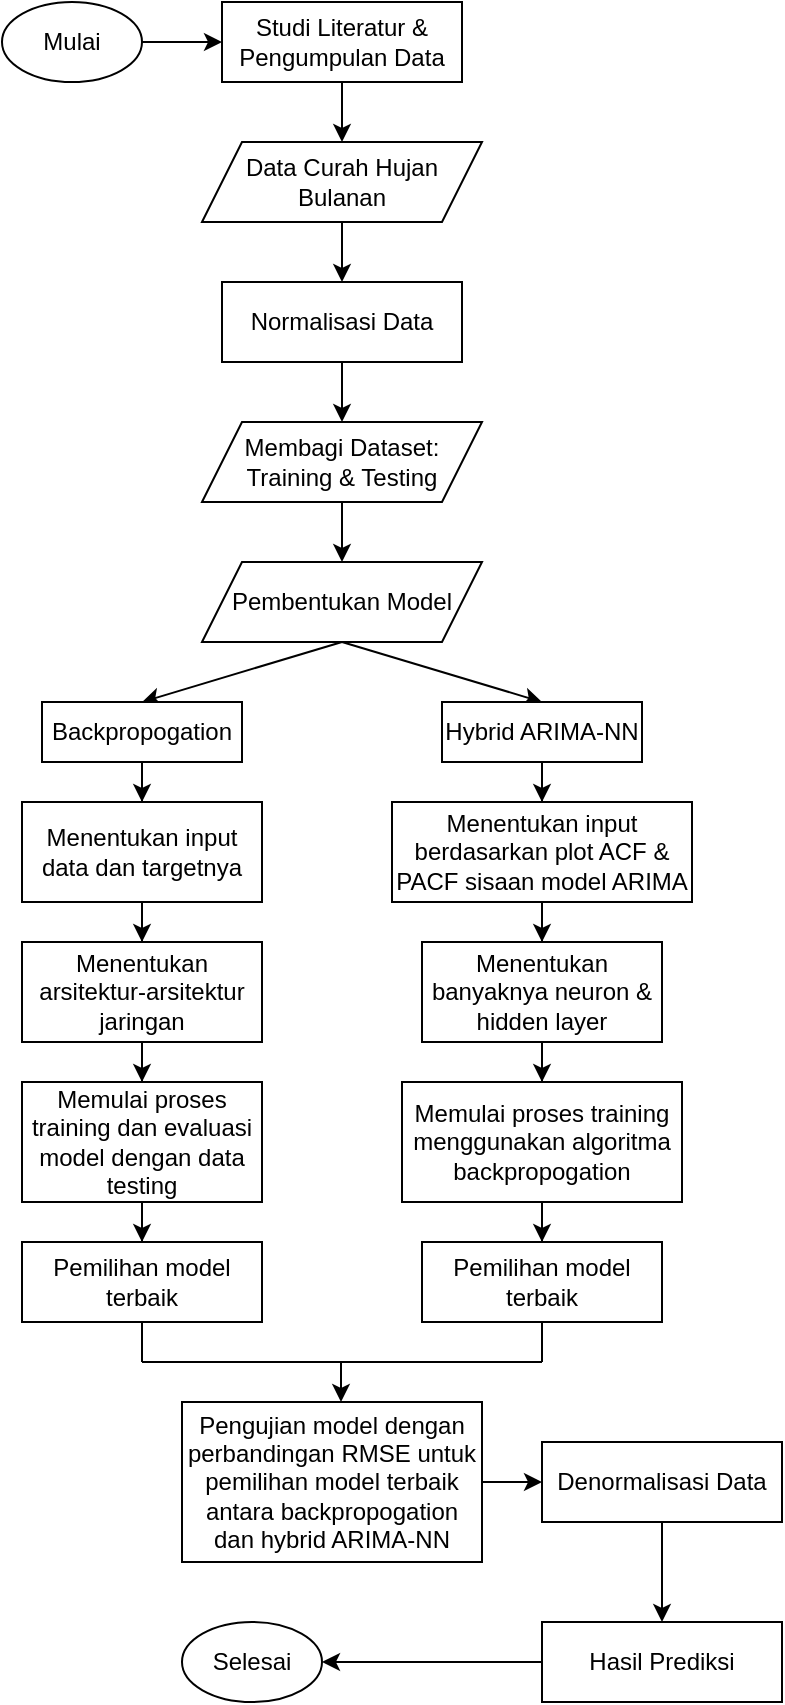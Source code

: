 <mxfile version="22.0.3" type="github">
  <diagram name="Page-1" id="DsUL0noZNsmAsYyQ-pAR">
    <mxGraphModel dx="524" dy="540" grid="1" gridSize="10" guides="1" tooltips="1" connect="1" arrows="1" fold="1" page="1" pageScale="1" pageWidth="850" pageHeight="1100" background="none" math="0" shadow="0">
      <root>
        <mxCell id="0" />
        <mxCell id="1" parent="0" />
        <mxCell id="wIZgRPWp3AArt2Sw6dx9-3" value="" style="edgeStyle=orthogonalEdgeStyle;rounded=0;orthogonalLoop=1;jettySize=auto;html=1;" parent="1" source="wIZgRPWp3AArt2Sw6dx9-1" target="wIZgRPWp3AArt2Sw6dx9-2" edge="1">
          <mxGeometry relative="1" as="geometry" />
        </mxCell>
        <mxCell id="wIZgRPWp3AArt2Sw6dx9-1" value="Mulai" style="ellipse;whiteSpace=wrap;html=1;" parent="1" vertex="1">
          <mxGeometry x="50" y="60" width="70" height="40" as="geometry" />
        </mxCell>
        <mxCell id="wIZgRPWp3AArt2Sw6dx9-5" value="" style="edgeStyle=orthogonalEdgeStyle;rounded=0;orthogonalLoop=1;jettySize=auto;html=1;" parent="1" source="wIZgRPWp3AArt2Sw6dx9-2" target="wIZgRPWp3AArt2Sw6dx9-4" edge="1">
          <mxGeometry relative="1" as="geometry" />
        </mxCell>
        <mxCell id="wIZgRPWp3AArt2Sw6dx9-2" value="Studi Literatur &amp;amp; Pengumpulan Data" style="whiteSpace=wrap;html=1;" parent="1" vertex="1">
          <mxGeometry x="160" y="60" width="120" height="40" as="geometry" />
        </mxCell>
        <mxCell id="wIZgRPWp3AArt2Sw6dx9-7" value="" style="edgeStyle=orthogonalEdgeStyle;rounded=0;orthogonalLoop=1;jettySize=auto;html=1;" parent="1" source="wIZgRPWp3AArt2Sw6dx9-4" target="wIZgRPWp3AArt2Sw6dx9-6" edge="1">
          <mxGeometry relative="1" as="geometry" />
        </mxCell>
        <mxCell id="wIZgRPWp3AArt2Sw6dx9-4" value="Data Curah Hujan Bulanan" style="shape=parallelogram;perimeter=parallelogramPerimeter;whiteSpace=wrap;html=1;fixedSize=1;" parent="1" vertex="1">
          <mxGeometry x="150" y="130" width="140" height="40" as="geometry" />
        </mxCell>
        <mxCell id="wIZgRPWp3AArt2Sw6dx9-11" value="" style="edgeStyle=orthogonalEdgeStyle;rounded=0;orthogonalLoop=1;jettySize=auto;html=1;" parent="1" source="wIZgRPWp3AArt2Sw6dx9-6" target="wIZgRPWp3AArt2Sw6dx9-10" edge="1">
          <mxGeometry relative="1" as="geometry" />
        </mxCell>
        <mxCell id="wIZgRPWp3AArt2Sw6dx9-6" value="Normalisasi Data" style="whiteSpace=wrap;html=1;" parent="1" vertex="1">
          <mxGeometry x="160" y="200" width="120" height="40" as="geometry" />
        </mxCell>
        <mxCell id="wIZgRPWp3AArt2Sw6dx9-13" value="" style="edgeStyle=orthogonalEdgeStyle;rounded=0;orthogonalLoop=1;jettySize=auto;html=1;" parent="1" source="wIZgRPWp3AArt2Sw6dx9-10" target="wIZgRPWp3AArt2Sw6dx9-12" edge="1">
          <mxGeometry relative="1" as="geometry" />
        </mxCell>
        <mxCell id="wIZgRPWp3AArt2Sw6dx9-10" value="Membagi Dataset: Training &amp;amp; Testing" style="shape=parallelogram;perimeter=parallelogramPerimeter;whiteSpace=wrap;html=1;fixedSize=1;" parent="1" vertex="1">
          <mxGeometry x="150" y="270" width="140" height="40" as="geometry" />
        </mxCell>
        <mxCell id="wIZgRPWp3AArt2Sw6dx9-12" value="Pembentukan Model" style="shape=parallelogram;perimeter=parallelogramPerimeter;whiteSpace=wrap;html=1;fixedSize=1;" parent="1" vertex="1">
          <mxGeometry x="150" y="340" width="140" height="40" as="geometry" />
        </mxCell>
        <mxCell id="wIZgRPWp3AArt2Sw6dx9-14" value="" style="endArrow=classic;html=1;rounded=0;exitX=0.5;exitY=1;exitDx=0;exitDy=0;entryX=0.5;entryY=0;entryDx=0;entryDy=0;" parent="1" source="wIZgRPWp3AArt2Sw6dx9-12" target="wIZgRPWp3AArt2Sw6dx9-16" edge="1">
          <mxGeometry width="50" height="50" relative="1" as="geometry">
            <mxPoint x="310" y="290" as="sourcePoint" />
            <mxPoint x="140" y="420" as="targetPoint" />
          </mxGeometry>
        </mxCell>
        <mxCell id="wIZgRPWp3AArt2Sw6dx9-15" value="" style="endArrow=classic;html=1;rounded=0;entryX=0.5;entryY=0;entryDx=0;entryDy=0;entryPerimeter=0;" parent="1" target="wIZgRPWp3AArt2Sw6dx9-17" edge="1">
          <mxGeometry width="50" height="50" relative="1" as="geometry">
            <mxPoint x="220" y="380" as="sourcePoint" />
            <mxPoint x="290" y="420" as="targetPoint" />
          </mxGeometry>
        </mxCell>
        <mxCell id="wIZgRPWp3AArt2Sw6dx9-19" value="" style="edgeStyle=orthogonalEdgeStyle;rounded=0;orthogonalLoop=1;jettySize=auto;html=1;" parent="1" source="wIZgRPWp3AArt2Sw6dx9-16" target="wIZgRPWp3AArt2Sw6dx9-18" edge="1">
          <mxGeometry relative="1" as="geometry" />
        </mxCell>
        <mxCell id="wIZgRPWp3AArt2Sw6dx9-16" value="Backpropogation" style="rounded=0;whiteSpace=wrap;html=1;" parent="1" vertex="1">
          <mxGeometry x="70" y="410" width="100" height="30" as="geometry" />
        </mxCell>
        <mxCell id="wIZgRPWp3AArt2Sw6dx9-21" value="" style="edgeStyle=orthogonalEdgeStyle;rounded=0;orthogonalLoop=1;jettySize=auto;html=1;" parent="1" source="wIZgRPWp3AArt2Sw6dx9-17" target="wIZgRPWp3AArt2Sw6dx9-20" edge="1">
          <mxGeometry relative="1" as="geometry" />
        </mxCell>
        <mxCell id="wIZgRPWp3AArt2Sw6dx9-17" value="Hybrid ARIMA-NN" style="rounded=0;whiteSpace=wrap;html=1;" parent="1" vertex="1">
          <mxGeometry x="270" y="410" width="100" height="30" as="geometry" />
        </mxCell>
        <mxCell id="wIZgRPWp3AArt2Sw6dx9-23" value="" style="edgeStyle=orthogonalEdgeStyle;rounded=0;orthogonalLoop=1;jettySize=auto;html=1;" parent="1" source="wIZgRPWp3AArt2Sw6dx9-18" target="wIZgRPWp3AArt2Sw6dx9-22" edge="1">
          <mxGeometry relative="1" as="geometry" />
        </mxCell>
        <mxCell id="wIZgRPWp3AArt2Sw6dx9-18" value="Menentukan input data dan targetnya" style="rounded=0;whiteSpace=wrap;html=1;" parent="1" vertex="1">
          <mxGeometry x="60" y="460" width="120" height="50" as="geometry" />
        </mxCell>
        <mxCell id="wIZgRPWp3AArt2Sw6dx9-25" value="" style="edgeStyle=orthogonalEdgeStyle;rounded=0;orthogonalLoop=1;jettySize=auto;html=1;" parent="1" source="wIZgRPWp3AArt2Sw6dx9-20" target="wIZgRPWp3AArt2Sw6dx9-24" edge="1">
          <mxGeometry relative="1" as="geometry" />
        </mxCell>
        <mxCell id="wIZgRPWp3AArt2Sw6dx9-20" value="Menentukan input berdasarkan plot ACF &amp;amp; PACF sisaan model ARIMA" style="rounded=0;whiteSpace=wrap;html=1;" parent="1" vertex="1">
          <mxGeometry x="245" y="460" width="150" height="50" as="geometry" />
        </mxCell>
        <mxCell id="wIZgRPWp3AArt2Sw6dx9-27" value="" style="edgeStyle=orthogonalEdgeStyle;rounded=0;orthogonalLoop=1;jettySize=auto;html=1;" parent="1" source="wIZgRPWp3AArt2Sw6dx9-22" target="wIZgRPWp3AArt2Sw6dx9-26" edge="1">
          <mxGeometry relative="1" as="geometry" />
        </mxCell>
        <mxCell id="wIZgRPWp3AArt2Sw6dx9-22" value="Menentukan arsitektur-arsitektur jaringan" style="whiteSpace=wrap;html=1;rounded=0;" parent="1" vertex="1">
          <mxGeometry x="60" y="530" width="120" height="50" as="geometry" />
        </mxCell>
        <mxCell id="wIZgRPWp3AArt2Sw6dx9-29" value="" style="edgeStyle=orthogonalEdgeStyle;rounded=0;orthogonalLoop=1;jettySize=auto;html=1;" parent="1" source="wIZgRPWp3AArt2Sw6dx9-24" target="wIZgRPWp3AArt2Sw6dx9-28" edge="1">
          <mxGeometry relative="1" as="geometry" />
        </mxCell>
        <mxCell id="wIZgRPWp3AArt2Sw6dx9-24" value="Menentukan banyaknya neuron &amp;amp; hidden layer" style="whiteSpace=wrap;html=1;rounded=0;" parent="1" vertex="1">
          <mxGeometry x="260" y="530" width="120" height="50" as="geometry" />
        </mxCell>
        <mxCell id="7vnmmZ6we654h6I2qHfz-6" value="" style="edgeStyle=orthogonalEdgeStyle;rounded=0;orthogonalLoop=1;jettySize=auto;html=1;" edge="1" parent="1" source="wIZgRPWp3AArt2Sw6dx9-26" target="7vnmmZ6we654h6I2qHfz-5">
          <mxGeometry relative="1" as="geometry" />
        </mxCell>
        <mxCell id="wIZgRPWp3AArt2Sw6dx9-26" value="Memulai proses training dan evaluasi model dengan data testing" style="rounded=0;whiteSpace=wrap;html=1;" parent="1" vertex="1">
          <mxGeometry x="60" y="600" width="120" height="60" as="geometry" />
        </mxCell>
        <mxCell id="7vnmmZ6we654h6I2qHfz-8" value="" style="edgeStyle=orthogonalEdgeStyle;rounded=0;orthogonalLoop=1;jettySize=auto;html=1;" edge="1" parent="1" source="wIZgRPWp3AArt2Sw6dx9-28" target="7vnmmZ6we654h6I2qHfz-7">
          <mxGeometry relative="1" as="geometry" />
        </mxCell>
        <mxCell id="wIZgRPWp3AArt2Sw6dx9-28" value="Memulai proses training menggunakan algoritma backpropogation" style="whiteSpace=wrap;html=1;rounded=0;" parent="1" vertex="1">
          <mxGeometry x="250" y="600" width="140" height="60" as="geometry" />
        </mxCell>
        <mxCell id="wIZgRPWp3AArt2Sw6dx9-32" value="" style="endArrow=none;html=1;rounded=0;" parent="1" edge="1">
          <mxGeometry width="50" height="50" relative="1" as="geometry">
            <mxPoint x="120" y="740" as="sourcePoint" />
            <mxPoint x="320" y="740" as="targetPoint" />
          </mxGeometry>
        </mxCell>
        <mxCell id="wIZgRPWp3AArt2Sw6dx9-33" value="" style="endArrow=classic;html=1;rounded=0;" parent="1" edge="1">
          <mxGeometry width="50" height="50" relative="1" as="geometry">
            <mxPoint x="219.5" y="740" as="sourcePoint" />
            <mxPoint x="219.5" y="760" as="targetPoint" />
          </mxGeometry>
        </mxCell>
        <mxCell id="wIZgRPWp3AArt2Sw6dx9-36" value="" style="edgeStyle=orthogonalEdgeStyle;rounded=0;orthogonalLoop=1;jettySize=auto;html=1;" parent="1" source="wIZgRPWp3AArt2Sw6dx9-34" target="wIZgRPWp3AArt2Sw6dx9-35" edge="1">
          <mxGeometry relative="1" as="geometry" />
        </mxCell>
        <mxCell id="wIZgRPWp3AArt2Sw6dx9-34" value="Pengujian model dengan perbandingan RMSE untuk pemilihan model terbaik antara backpropogation dan hybrid ARIMA-NN" style="rounded=0;whiteSpace=wrap;html=1;" parent="1" vertex="1">
          <mxGeometry x="140" y="760" width="150" height="80" as="geometry" />
        </mxCell>
        <mxCell id="7vnmmZ6we654h6I2qHfz-11" value="" style="edgeStyle=orthogonalEdgeStyle;rounded=0;orthogonalLoop=1;jettySize=auto;html=1;" edge="1" parent="1" source="wIZgRPWp3AArt2Sw6dx9-35" target="wIZgRPWp3AArt2Sw6dx9-39">
          <mxGeometry relative="1" as="geometry" />
        </mxCell>
        <mxCell id="wIZgRPWp3AArt2Sw6dx9-35" value="Denormalisasi Data" style="whiteSpace=wrap;html=1;rounded=0;" parent="1" vertex="1">
          <mxGeometry x="320" y="780" width="120" height="40" as="geometry" />
        </mxCell>
        <mxCell id="wIZgRPWp3AArt2Sw6dx9-45" value="" style="edgeStyle=orthogonalEdgeStyle;rounded=0;orthogonalLoop=1;jettySize=auto;html=1;" parent="1" source="wIZgRPWp3AArt2Sw6dx9-39" target="wIZgRPWp3AArt2Sw6dx9-44" edge="1">
          <mxGeometry relative="1" as="geometry" />
        </mxCell>
        <mxCell id="wIZgRPWp3AArt2Sw6dx9-39" value="Hasil Prediksi" style="rounded=0;whiteSpace=wrap;html=1;" parent="1" vertex="1">
          <mxGeometry x="320" y="870" width="120" height="40" as="geometry" />
        </mxCell>
        <mxCell id="wIZgRPWp3AArt2Sw6dx9-44" value="Selesai" style="ellipse;whiteSpace=wrap;html=1;" parent="1" vertex="1">
          <mxGeometry x="140" y="870" width="70" height="40" as="geometry" />
        </mxCell>
        <mxCell id="7vnmmZ6we654h6I2qHfz-5" value="Pemilihan model terbaik" style="whiteSpace=wrap;html=1;rounded=0;" vertex="1" parent="1">
          <mxGeometry x="60" y="680" width="120" height="40" as="geometry" />
        </mxCell>
        <mxCell id="7vnmmZ6we654h6I2qHfz-7" value="Pemilihan model terbaik" style="whiteSpace=wrap;html=1;rounded=0;" vertex="1" parent="1">
          <mxGeometry x="260" y="680" width="120" height="40" as="geometry" />
        </mxCell>
        <mxCell id="7vnmmZ6we654h6I2qHfz-9" value="" style="endArrow=none;html=1;rounded=0;exitX=0.5;exitY=1;exitDx=0;exitDy=0;" edge="1" parent="1" source="7vnmmZ6we654h6I2qHfz-5">
          <mxGeometry width="50" height="50" relative="1" as="geometry">
            <mxPoint x="210" y="690" as="sourcePoint" />
            <mxPoint x="120" y="740" as="targetPoint" />
          </mxGeometry>
        </mxCell>
        <mxCell id="7vnmmZ6we654h6I2qHfz-10" value="" style="endArrow=none;html=1;rounded=0;exitX=0.5;exitY=1;exitDx=0;exitDy=0;" edge="1" parent="1" source="7vnmmZ6we654h6I2qHfz-7">
          <mxGeometry width="50" height="50" relative="1" as="geometry">
            <mxPoint x="210" y="690" as="sourcePoint" />
            <mxPoint x="320" y="740" as="targetPoint" />
          </mxGeometry>
        </mxCell>
      </root>
    </mxGraphModel>
  </diagram>
</mxfile>
